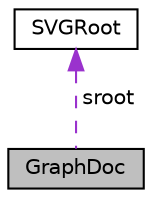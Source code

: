digraph "GraphDoc"
{
 // LATEX_PDF_SIZE
  edge [fontname="Helvetica",fontsize="10",labelfontname="Helvetica",labelfontsize="10"];
  node [fontname="Helvetica",fontsize="10",shape=record];
  Node1 [label="GraphDoc",height=0.2,width=0.4,color="black", fillcolor="grey75", style="filled", fontcolor="black",tooltip="記錄shape list,action data stack 記錄動作,每個動作(pointAry)包含,該圖是圖形的第幾個(Listplace),之前記錄是否己有相同圖是第幾個,..."];
  Node2 -> Node1 [dir="back",color="darkorchid3",fontsize="10",style="dashed",label=" sroot" ,fontname="Helvetica"];
  Node2 [label="SVGRoot",height=0.2,width=0.4,color="black", fillcolor="white", style="filled",URL="$classShapeLib_1_1VShape_1_1SVGRoot.html",tooltip=" "];
}
